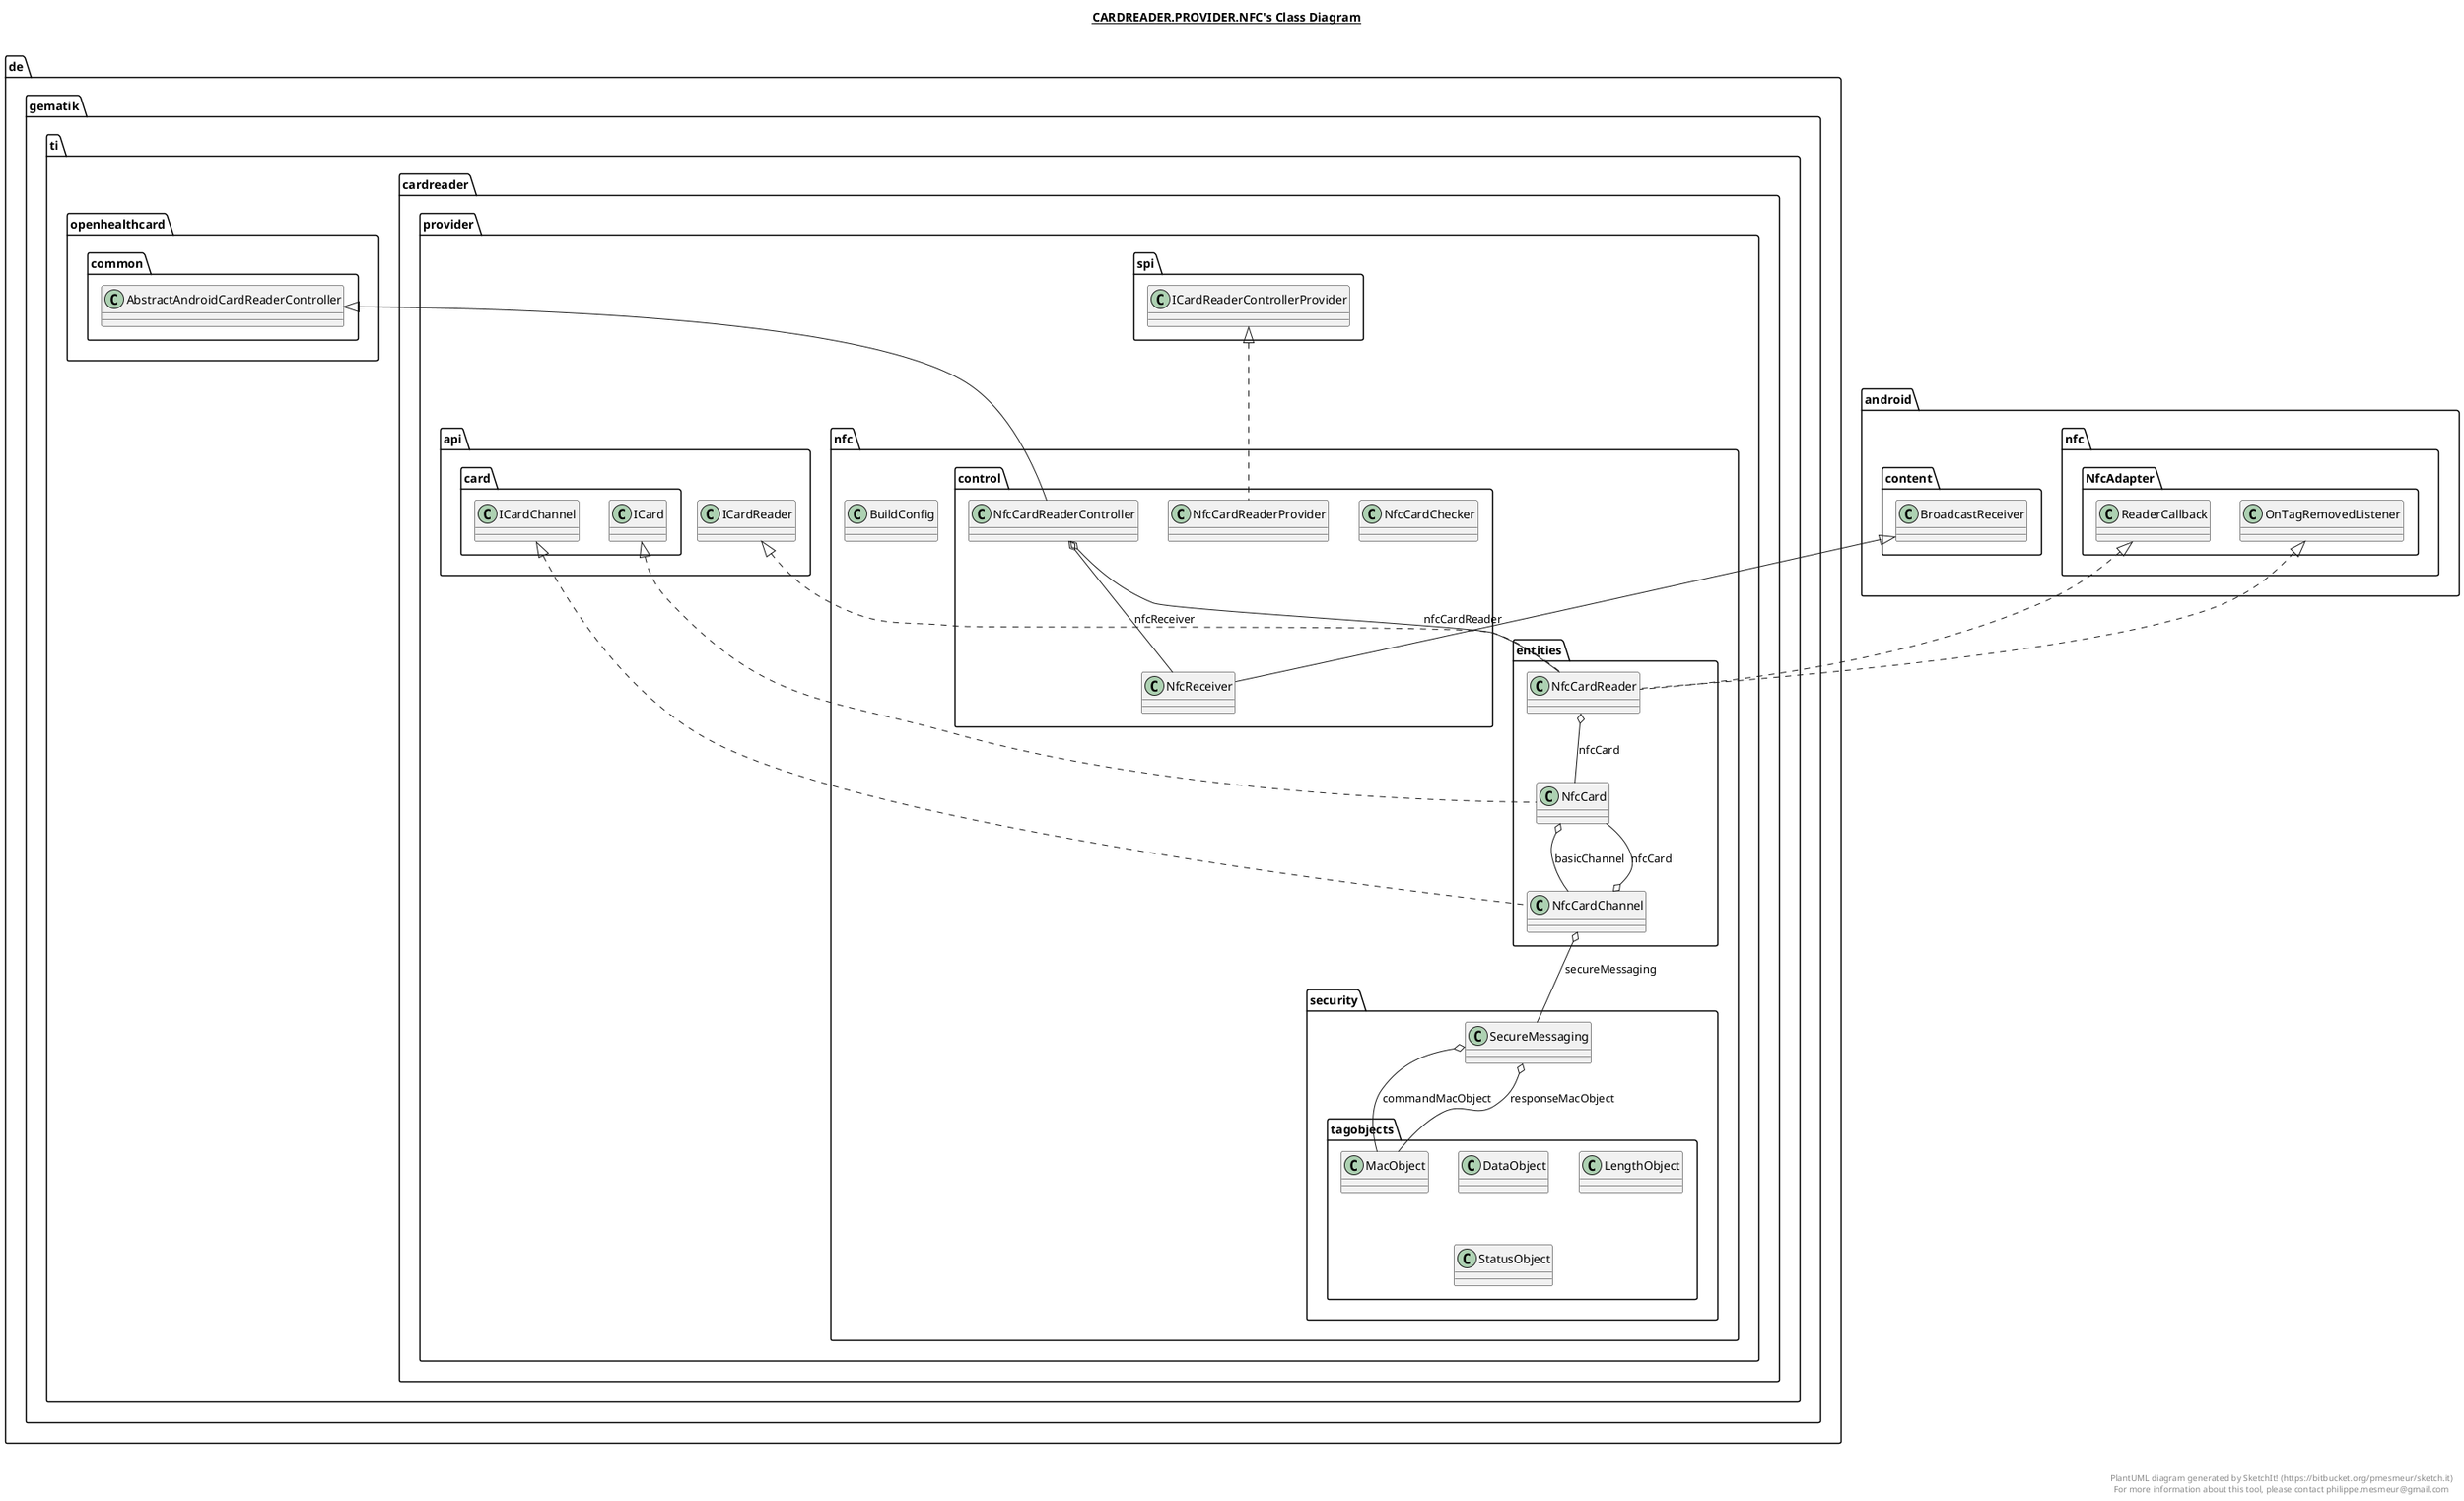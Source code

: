 @startuml

title __CARDREADER.PROVIDER.NFC's Class Diagram__\n

  namespace de.gematik.ti.cardreader.provider.nfc {
    class de.gematik.ti.cardreader.provider.nfc.BuildConfig {
    }
  }
  

  namespace de.gematik.ti.cardreader.provider.nfc {
    namespace control {
      class de.gematik.ti.cardreader.provider.nfc.control.NfcCardChecker {
      }
    }
  }
  

  namespace de.gematik.ti.cardreader.provider.nfc {
    namespace control {
      class de.gematik.ti.cardreader.provider.nfc.control.NfcCardReaderController {
      }
    }
  }
  

  namespace de.gematik.ti.cardreader.provider.nfc {
    namespace control {
      class de.gematik.ti.cardreader.provider.nfc.control.NfcCardReaderProvider {
      }
    }
  }
  

  namespace de.gematik.ti.cardreader.provider.nfc {
    namespace control {
      class de.gematik.ti.cardreader.provider.nfc.control.NfcReceiver {
      }
    }
  }
  

  namespace de.gematik.ti.cardreader.provider.nfc {
    namespace entities {
      class de.gematik.ti.cardreader.provider.nfc.entities.NfcCard {
      }
    }
  }
  

  namespace de.gematik.ti.cardreader.provider.nfc {
    namespace entities {
      class de.gematik.ti.cardreader.provider.nfc.entities.NfcCardChannel {
      }
    }
  }
  

  namespace de.gematik.ti.cardreader.provider.nfc {
    namespace entities {
      class de.gematik.ti.cardreader.provider.nfc.entities.NfcCardReader {
      }
    }
  }
  

  namespace de.gematik.ti.cardreader.provider.nfc {
    namespace security {
      class de.gematik.ti.cardreader.provider.nfc.security.SecureMessaging {
      }
    }
  }
  

  namespace de.gematik.ti.cardreader.provider.nfc {
    namespace security {
      namespace tagobjects {
        class de.gematik.ti.cardreader.provider.nfc.security.tagobjects.DataObject {
        }
      }
    }
  }
  

  namespace de.gematik.ti.cardreader.provider.nfc {
    namespace security {
      namespace tagobjects {
        class de.gematik.ti.cardreader.provider.nfc.security.tagobjects.LengthObject {
        }
      }
    }
  }
  

  namespace de.gematik.ti.cardreader.provider.nfc {
    namespace security {
      namespace tagobjects {
        class de.gematik.ti.cardreader.provider.nfc.security.tagobjects.MacObject {
        }
      }
    }
  }
  

  namespace de.gematik.ti.cardreader.provider.nfc {
    namespace security {
      namespace tagobjects {
        class de.gematik.ti.cardreader.provider.nfc.security.tagobjects.StatusObject {
        }
      }
    }
  }
  

  de.gematik.ti.cardreader.provider.nfc.control.NfcCardReaderController -up-|> de.gematik.ti.openhealthcard.common.AbstractAndroidCardReaderController
  de.gematik.ti.cardreader.provider.nfc.control.NfcCardReaderController o-- de.gematik.ti.cardreader.provider.nfc.control.NfcCardReaderController.NfcActivityLifecycleCallback : activityLifecycleCallback
  de.gematik.ti.cardreader.provider.nfc.control.NfcCardReaderController o-- de.gematik.ti.cardreader.provider.nfc.entities.NfcCardReader : nfcCardReader
  de.gematik.ti.cardreader.provider.nfc.control.NfcCardReaderController o-- de.gematik.ti.cardreader.provider.nfc.control.NfcReceiver : nfcReceiver
  de.gematik.ti.cardreader.provider.nfc.control.NfcCardReaderProvider .up.|> de.gematik.ti.cardreader.provider.spi.ICardReaderControllerProvider
  de.gematik.ti.cardreader.provider.nfc.control.NfcReceiver -up-|> android.content.BroadcastReceiver
  de.gematik.ti.cardreader.provider.nfc.entities.NfcCard .up.|> de.gematik.ti.cardreader.provider.api.card.ICard
  de.gematik.ti.cardreader.provider.nfc.entities.NfcCard o-- de.gematik.ti.cardreader.provider.nfc.entities.NfcCardChannel : basicChannel
  de.gematik.ti.cardreader.provider.nfc.entities.NfcCard o-- de.gematik.ti.cardreader.provider.nfc.entities.NfcCard.ICardPresentCallBack : presentCallBack
  de.gematik.ti.cardreader.provider.nfc.entities.NfcCardChannel .up.|> de.gematik.ti.cardreader.provider.api.card.ICardChannel
  de.gematik.ti.cardreader.provider.nfc.entities.NfcCardChannel o-- de.gematik.ti.cardreader.provider.nfc.entities.NfcCard : nfcCard
  de.gematik.ti.cardreader.provider.nfc.entities.NfcCardChannel o-- de.gematik.ti.cardreader.provider.nfc.security.SecureMessaging : secureMessaging
  de.gematik.ti.cardreader.provider.nfc.entities.NfcCardReader .up.|> android.nfc.NfcAdapter.OnTagRemovedListener
  de.gematik.ti.cardreader.provider.nfc.entities.NfcCardReader .up.|> android.nfc.NfcAdapter.ReaderCallback
  de.gematik.ti.cardreader.provider.nfc.entities.NfcCardReader .up.|> de.gematik.ti.cardreader.provider.api.ICardReader
  de.gematik.ti.cardreader.provider.nfc.entities.NfcCardReader o-- de.gematik.ti.cardreader.provider.nfc.entities.NfcCardReader.NfcActivityLifecycleCallback : activityLifecycleCallback
  de.gematik.ti.cardreader.provider.nfc.entities.NfcCardReader o-- de.gematik.ti.cardreader.provider.nfc.entities.NfcCard : nfcCard
  de.gematik.ti.cardreader.provider.nfc.security.SecureMessaging o-- de.gematik.ti.cardreader.provider.nfc.security.tagobjects.MacObject : commandMacObject
  de.gematik.ti.cardreader.provider.nfc.security.SecureMessaging o-- de.gematik.ti.cardreader.provider.nfc.security.tagobjects.MacObject : responseMacObject


right footer


PlantUML diagram generated by SketchIt! (https://bitbucket.org/pmesmeur/sketch.it)
For more information about this tool, please contact philippe.mesmeur@gmail.com
endfooter

@enduml
